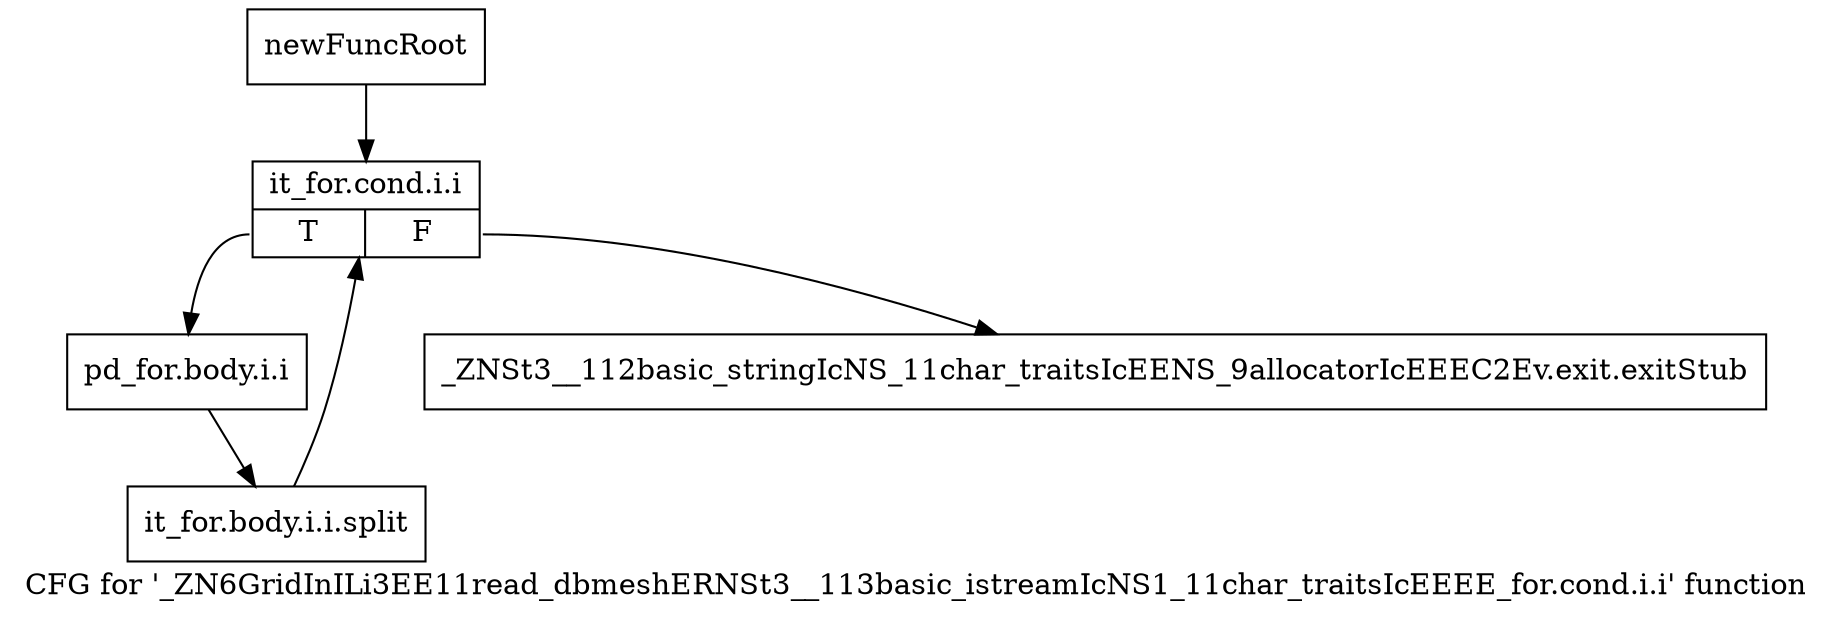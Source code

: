digraph "CFG for '_ZN6GridInILi3EE11read_dbmeshERNSt3__113basic_istreamIcNS1_11char_traitsIcEEEE_for.cond.i.i' function" {
	label="CFG for '_ZN6GridInILi3EE11read_dbmeshERNSt3__113basic_istreamIcNS1_11char_traitsIcEEEE_for.cond.i.i' function";

	Node0x93972e0 [shape=record,label="{newFuncRoot}"];
	Node0x93972e0 -> Node0x9397380;
	Node0x9397330 [shape=record,label="{_ZNSt3__112basic_stringIcNS_11char_traitsIcEENS_9allocatorIcEEEC2Ev.exit.exitStub}"];
	Node0x9397380 [shape=record,label="{it_for.cond.i.i|{<s0>T|<s1>F}}"];
	Node0x9397380:s0 -> Node0x93973d0;
	Node0x9397380:s1 -> Node0x9397330;
	Node0x93973d0 [shape=record,label="{pd_for.body.i.i}"];
	Node0x93973d0 -> Node0xc6476e0;
	Node0xc6476e0 [shape=record,label="{it_for.body.i.i.split}"];
	Node0xc6476e0 -> Node0x9397380;
}
